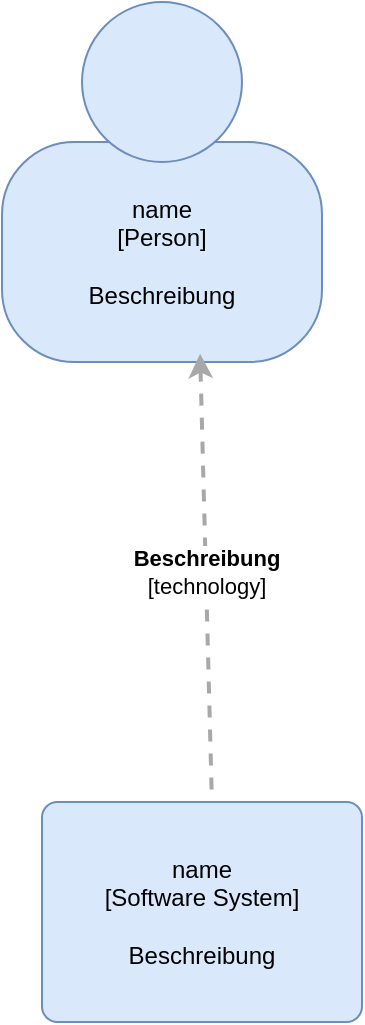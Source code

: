 <mxfile type="github" version="12.2.3" pages="1">
  <diagram id="peaQ-XUvlgVX9YTNL88C" name="Page-1">
    <mxGraphModel grid="1" dx="891" dy="630" gridSize="10" guides="1" tooltips="1" connect="1" arrows="1" fold="1" page="1" pageScale="1" pageWidth="827" pageHeight="1169" math="0" shadow="0">
      <root>
        <mxCell id="0"/>
        <mxCell id="1" parent="0"/>
        <mxCell id="KwKRHs7Nuc0jum_Jgg84-1" value="" parent="1" vertex="1" style="group;rounded=0;labelBackgroundColor=none;fillColor=none;fontColor=#000000;align=center;html=1;" connectable="0">
          <mxGeometry as="geometry" height="180" width="160" y="50" x="70"/>
        </mxCell>
        <object id="KwKRHs7Nuc0jum_Jgg84-2" label="name&lt;div&gt;[Person]&lt;/div&gt;&lt;div&gt;&lt;br&gt;&lt;/div&gt;&lt;div&gt;Beschreibung&lt;/div&gt;" placeholders="1" c4Name="name" c4Type="body" c4Description="Beschreibung">
          <mxCell parent="KwKRHs7Nuc0jum_Jgg84-1" vertex="1" style="rounded=1;whiteSpace=wrap;html=1;labelBackgroundColor=none;fillColor=#dae8fc;fontColor=#000000;align=center;arcSize=33;strokeColor=#6c8ebf;">
            <mxGeometry as="geometry" height="110" width="160" y="70"/>
          </mxCell>
        </object>
        <mxCell id="KwKRHs7Nuc0jum_Jgg84-3" value="" parent="KwKRHs7Nuc0jum_Jgg84-1" vertex="1" style="ellipse;whiteSpace=wrap;html=1;aspect=fixed;rounded=0;labelBackgroundColor=none;fillColor=#dae8fc;fontSize=12;fontColor=#000000;align=center;strokeColor=#6c8ebf;">
          <mxGeometry as="geometry" height="80" width="80" x="40"/>
        </mxCell>
        <object id="KwKRHs7Nuc0jum_Jgg84-4" label="name&lt;div&gt;[Software System]&lt;/div&gt;&lt;div&gt;&lt;br&gt;&lt;/div&gt;&lt;div&gt;Beschreibung&lt;/div&gt;" placeholders="1" c4Name="name" c4Type="SoftwareSystem" c4Description="Beschreibung">
          <mxCell parent="1" vertex="1" style="rounded=1;whiteSpace=wrap;html=1;labelBackgroundColor=none;fillColor=#dae8fc;fontColor=#000000;align=center;arcSize=7;strokeColor=#6c8ebf;">
            <mxGeometry as="geometry" height="110" width="160" y="450" x="90"/>
          </mxCell>
        </object>
        <object id="KwKRHs7Nuc0jum_Jgg84-7" label="&lt;div style=&quot;text-align: left&quot;&gt;&lt;div style=&quot;text-align: center&quot;&gt;&lt;b&gt;Beschreibung&lt;/b&gt;&lt;/div&gt;&lt;div style=&quot;text-align: center&quot;&gt;[technology]&lt;/div&gt;&lt;/div&gt;" placeholders="1" c4Type="Relationship" c4Description="Beschreibung" c4Technology="technology">
          <mxCell parent="1" style="edgeStyle=none;rounded=0;html=1;entryX=0.619;entryY=0.962;jettySize=auto;orthogonalLoop=1;strokeColor=#A8A8A8;strokeWidth=2;fontColor=#000000;jumpStyle=none;dashed=1;exitX=0.53;exitY=-0.057;exitDx=0;exitDy=0;exitPerimeter=0;entryDx=0;entryDy=0;entryPerimeter=0;" target="KwKRHs7Nuc0jum_Jgg84-2" source="KwKRHs7Nuc0jum_Jgg84-4" edge="1">
            <mxGeometry as="geometry" width="160" relative="1">
              <mxPoint as="sourcePoint" y="580" x="70"/>
              <mxPoint as="targetPoint" y="580" x="230"/>
            </mxGeometry>
          </mxCell>
        </object>
      </root>
    </mxGraphModel>
  </diagram>
</mxfile>
